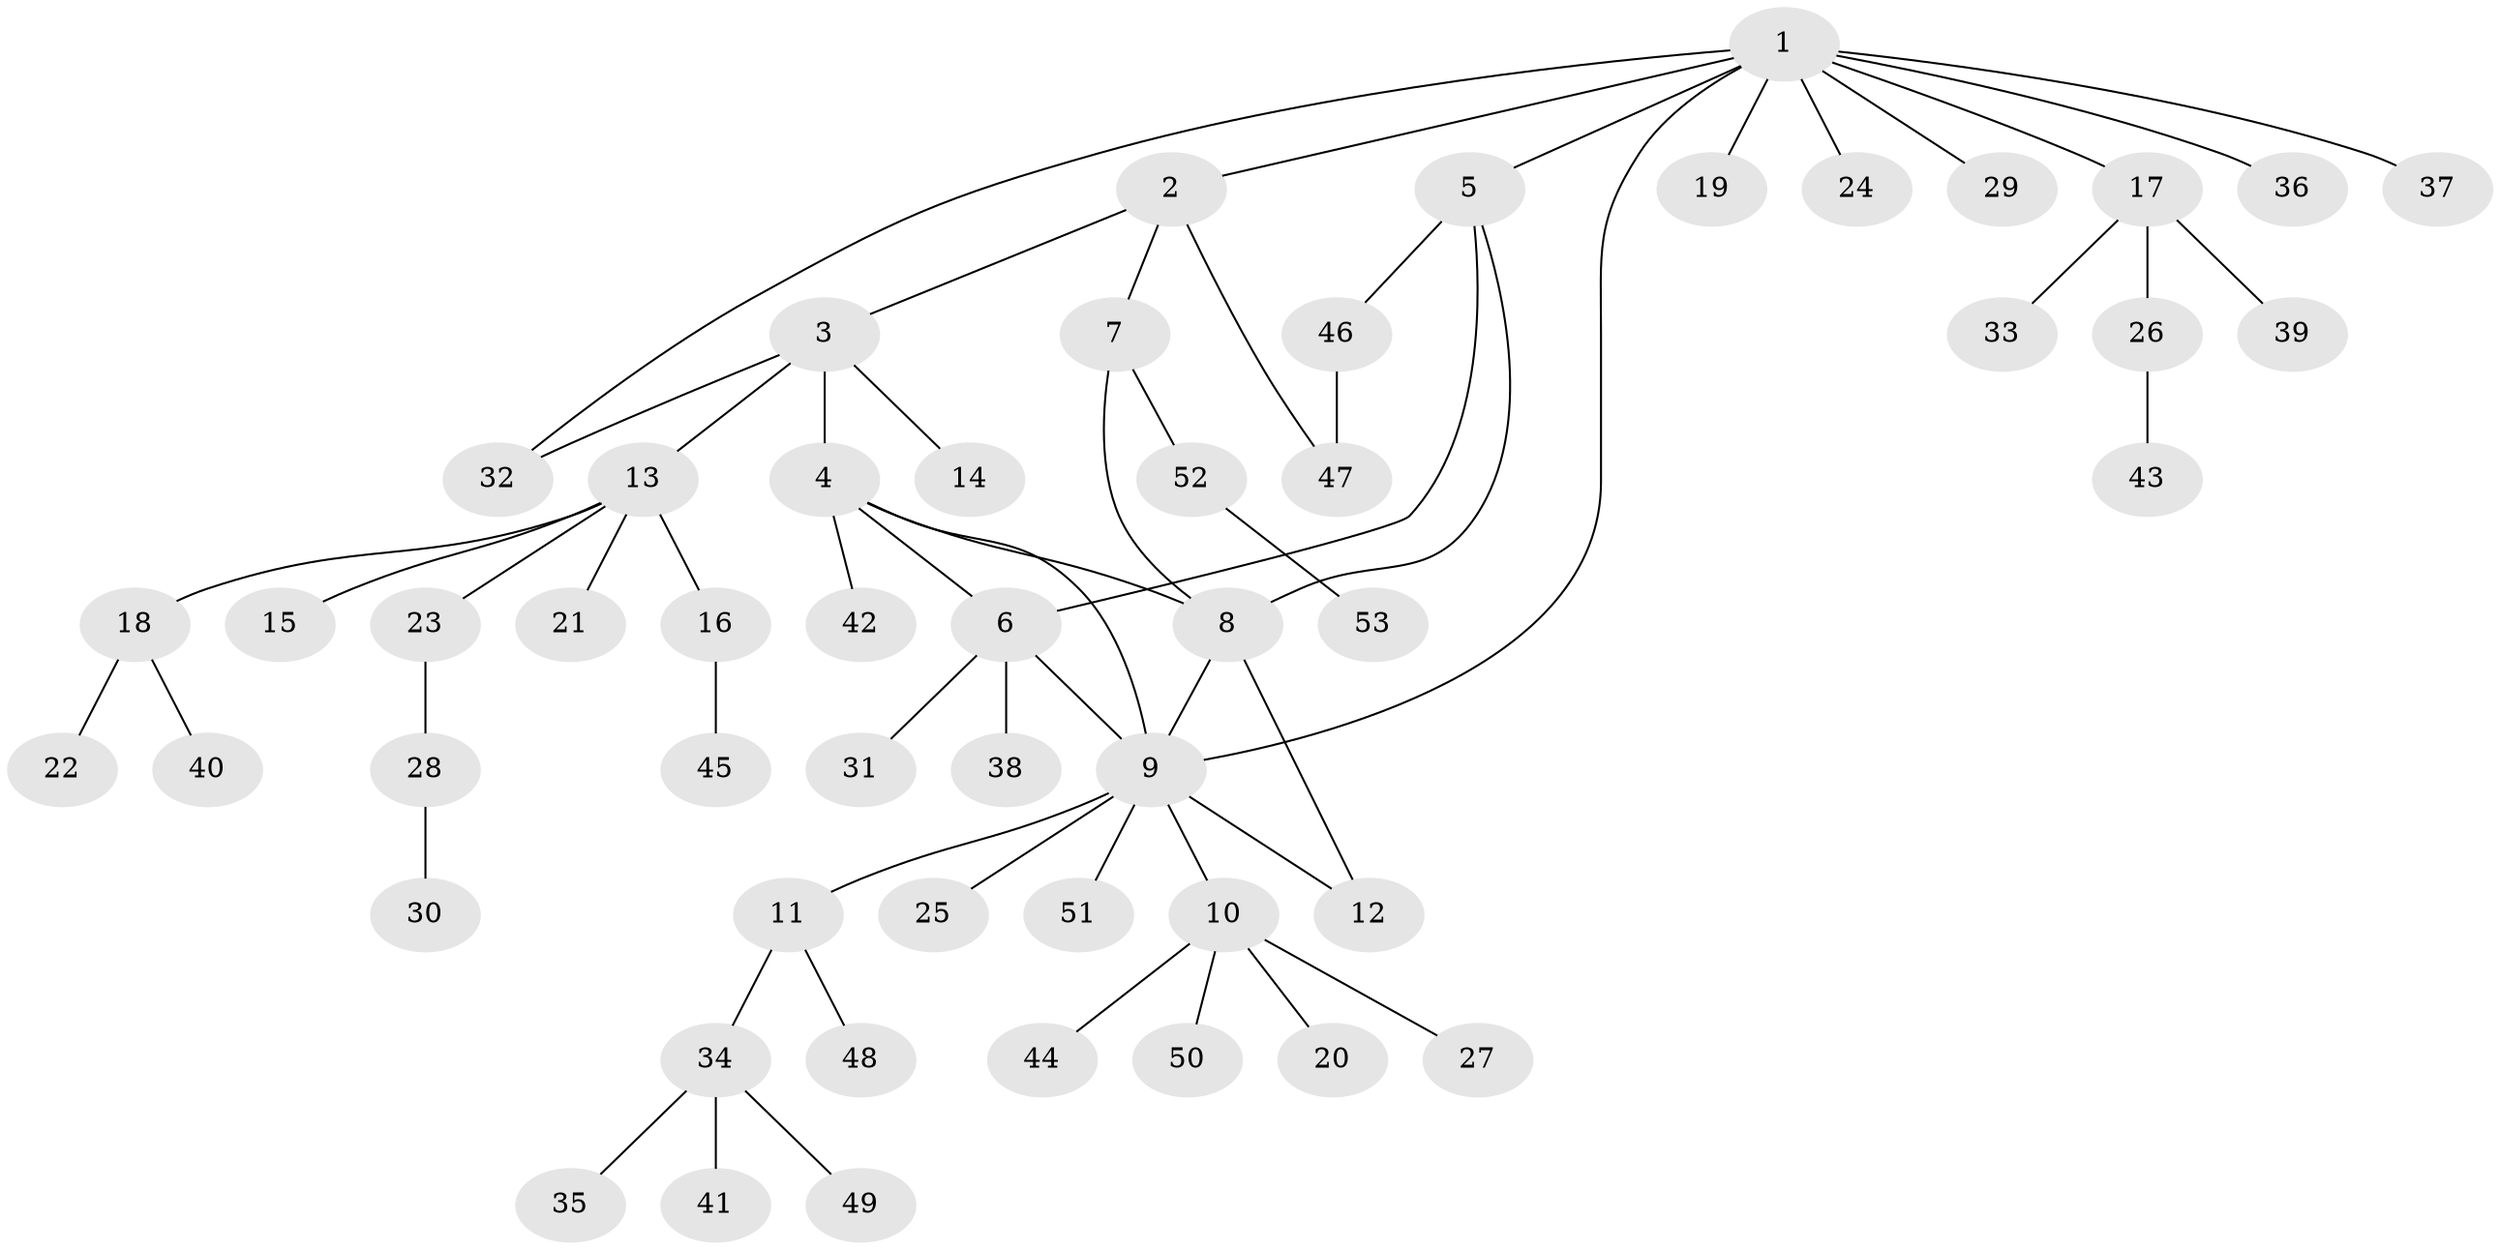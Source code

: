 // Generated by graph-tools (version 1.1) at 2025/55/03/09/25 04:55:05]
// undirected, 53 vertices, 61 edges
graph export_dot {
graph [start="1"]
  node [color=gray90,style=filled];
  1;
  2;
  3;
  4;
  5;
  6;
  7;
  8;
  9;
  10;
  11;
  12;
  13;
  14;
  15;
  16;
  17;
  18;
  19;
  20;
  21;
  22;
  23;
  24;
  25;
  26;
  27;
  28;
  29;
  30;
  31;
  32;
  33;
  34;
  35;
  36;
  37;
  38;
  39;
  40;
  41;
  42;
  43;
  44;
  45;
  46;
  47;
  48;
  49;
  50;
  51;
  52;
  53;
  1 -- 2;
  1 -- 5;
  1 -- 9;
  1 -- 17;
  1 -- 19;
  1 -- 24;
  1 -- 29;
  1 -- 32;
  1 -- 36;
  1 -- 37;
  2 -- 3;
  2 -- 7;
  2 -- 47;
  3 -- 4;
  3 -- 13;
  3 -- 14;
  3 -- 32;
  4 -- 6;
  4 -- 8;
  4 -- 9;
  4 -- 42;
  5 -- 6;
  5 -- 8;
  5 -- 46;
  6 -- 9;
  6 -- 31;
  6 -- 38;
  7 -- 8;
  7 -- 52;
  8 -- 9;
  8 -- 12;
  9 -- 10;
  9 -- 11;
  9 -- 12;
  9 -- 25;
  9 -- 51;
  10 -- 20;
  10 -- 27;
  10 -- 44;
  10 -- 50;
  11 -- 34;
  11 -- 48;
  13 -- 15;
  13 -- 16;
  13 -- 18;
  13 -- 21;
  13 -- 23;
  16 -- 45;
  17 -- 26;
  17 -- 33;
  17 -- 39;
  18 -- 22;
  18 -- 40;
  23 -- 28;
  26 -- 43;
  28 -- 30;
  34 -- 35;
  34 -- 41;
  34 -- 49;
  46 -- 47;
  52 -- 53;
}
